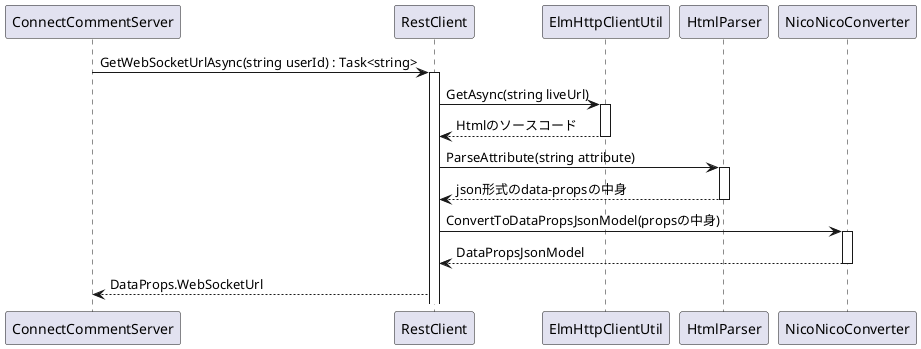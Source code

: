 @startuml ニコニコのWebSocket接続まで
    ConnectCommentServer -> RestClient : GetWebSocketUrlAsync(string userId) : Task<string> 
    activate RestClient

    RestClient -> ElmHttpClientUtil : GetAsync(string liveUrl)
    activate ElmHttpClientUtil
    RestClient <-- ElmHttpClientUtil : Htmlのソースコード
    deactivate ElmHttpClientUtil

    RestClient -> HtmlParser : ParseAttribute(string attribute)
    activate HtmlParser
    RestClient <-- HtmlParser : json形式のdata-propsの中身
    deactivate HtmlParser

    RestClient -> NicoNicoConverter : ConvertToDataPropsJsonModel(propsの中身)
    activate NicoNicoConverter
    RestClient <-- NicoNicoConverter : DataPropsJsonModel
    deactivate NicoNicoConverter

    ConnectCommentServer <-- RestClient : DataProps.WebSocketUrl
@enduml